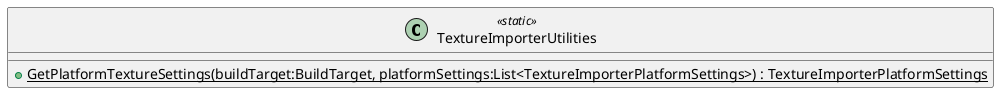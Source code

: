 @startuml
class TextureImporterUtilities <<static>> {
    + {static} GetPlatformTextureSettings(buildTarget:BuildTarget, platformSettings:List<TextureImporterPlatformSettings>) : TextureImporterPlatformSettings
}
@enduml
